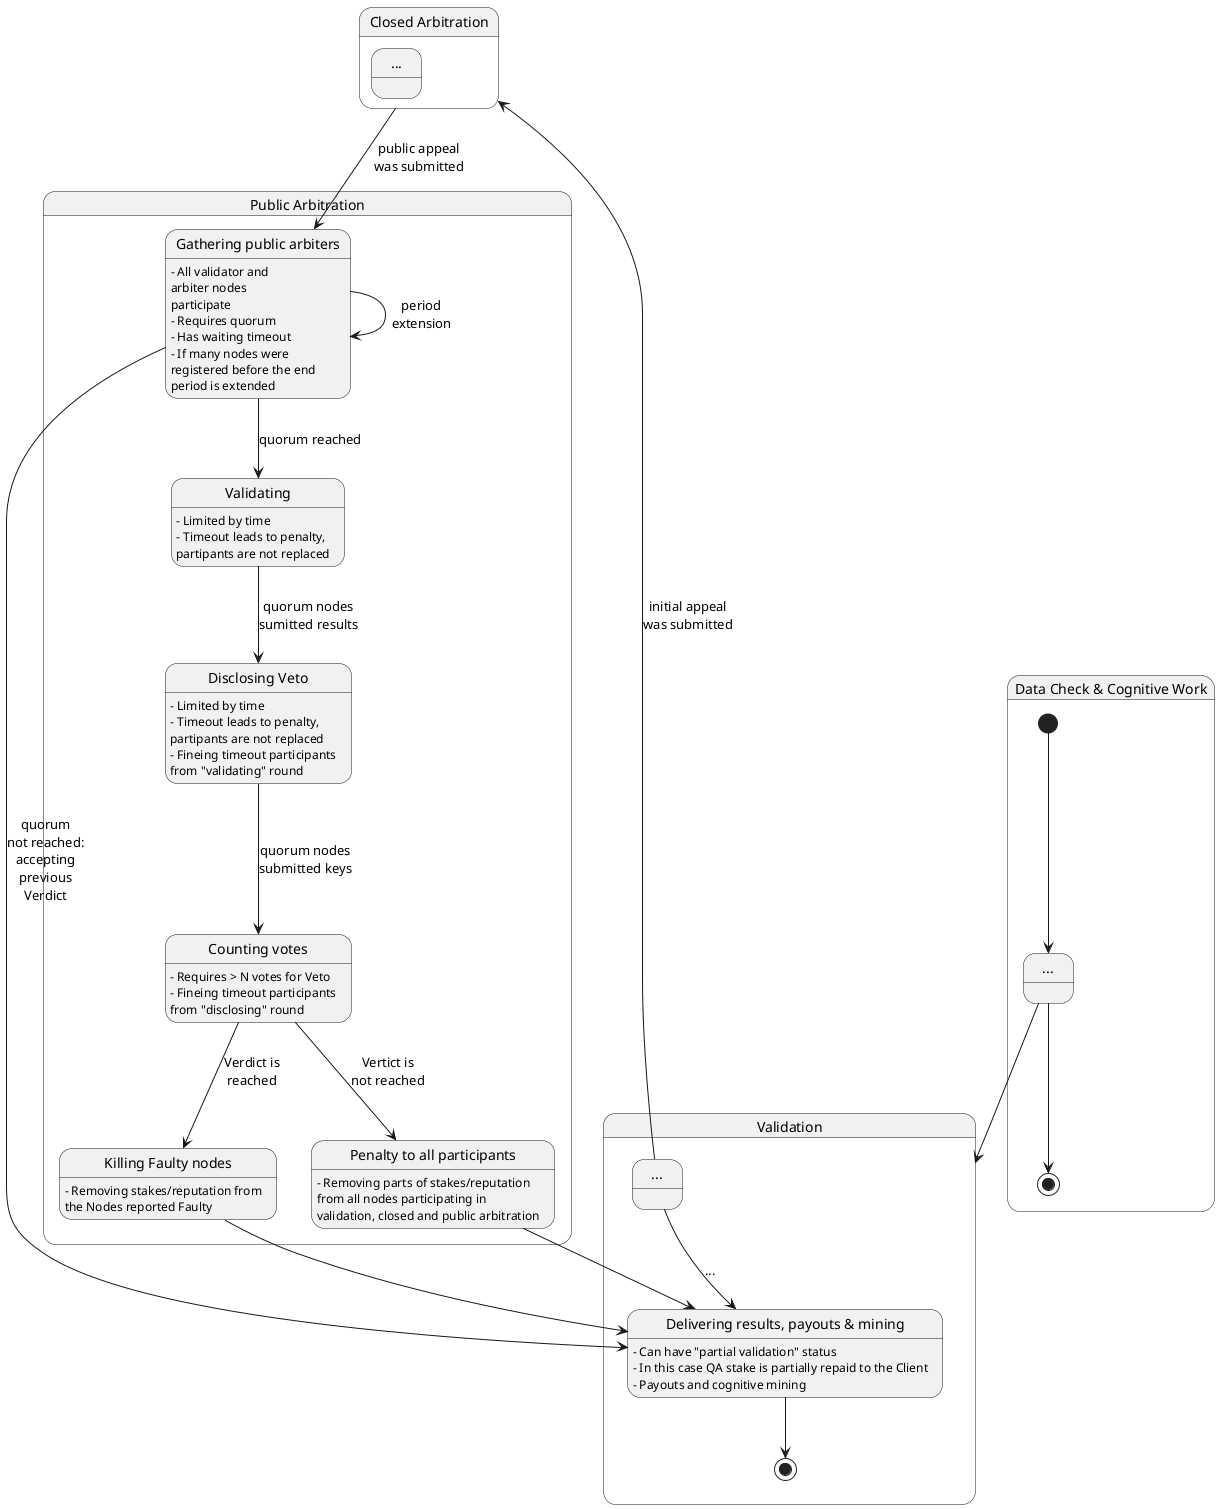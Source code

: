 @startuml
state "Data Check & Cognitive Work" as cognition {
  state "..." as prev2

  [*] --> prev2
  prev2 --> [*]
}

state "Validation" as validation {
  state "..." as prev
  state "Delivering results, payouts & mining" as delivering

  delivering: – Can have "partial validation" status
  delivering: – In this case QA stake is partially repaid to the Client
  delivering: – Payouts and cognitive mining

  prev --> delivering: ...
  delivering --> [*]
}

prev2 --> validation
prev --> closed: initial appeal\nwas submitted

state "Closed Arbitration" as closed {
  state "..." as prev3
}

state "Public Arbitration" as public {
  state "Gathering public arbiters" as gathering
  state "Validating" as validating
  state "Disclosing Veto" as disclosing
  state "Counting votes" as counting
  state "Killing Faulty nodes" as killing
  state "Penalty to all participants" as killall

  gathering: – All validator and 
  gathering:   arbiter nodes 
  gathering:   participate
  gathering: – Requires quorum
  gathering: – Has waiting timeout
  gathering: – If many nodes were
  gathering:   registered before the end
  gathering:   period is extended

  validating: – Limited by time
  validating: – Timeout leads to penalty,
  validating:   partipants are not replaced

  disclosing: – Limited by time
  disclosing: – Timeout leads to penalty,
  disclosing:   partipants are not replaced
  disclosing: – Fineing timeout participants
  disclosing:   from "validating" round

  counting: – Requires > N votes for Veto
  counting: – Fineing timeout participants
  counting:   from "disclosing" round

  killing: – Removing stakes/reputation from
  killing:   the Nodes reported Faulty

  killall: – Removing parts of stakes/reputation
  killall:   from all nodes participating in
  killall:   validation, closed and public arbitration

  closed --> gathering: public appeal\nwas submitted
  gathering --> gathering: period\nextension
  gathering --> validating: quorum reached
  gathering --> delivering: quorum\nnot reached:\naccepting\nprevious\nVerdict
  validating --> disclosing: quorum nodes\nsumitted results
  disclosing --> counting: quorum nodes\nsubmitted keys
  counting --> killall: Vertict is\nnot reached
  counting --> killing: Verdict is\nreached
  killall --> delivering
  killing --> delivering
}
@enduml
